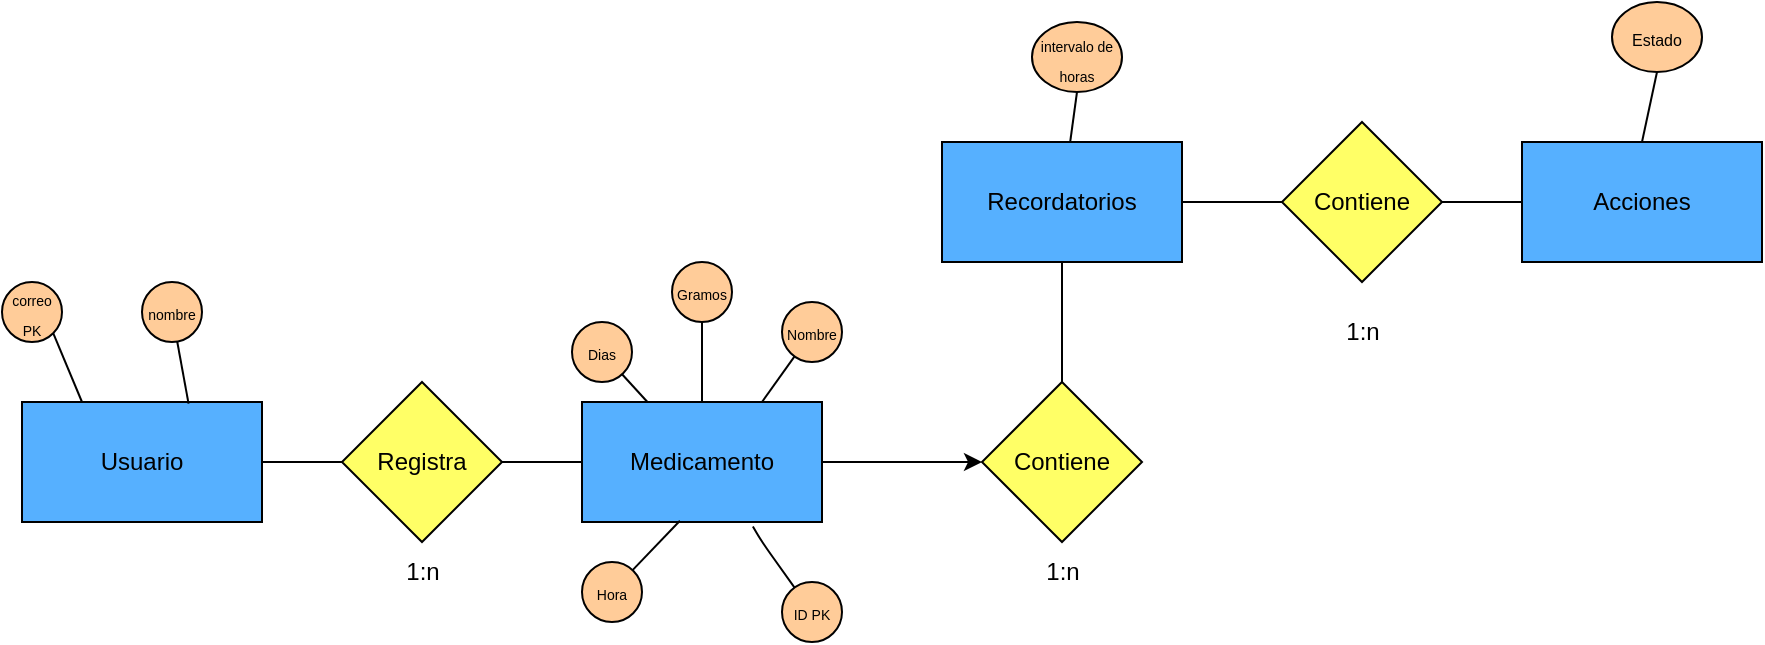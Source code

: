 <mxfile>
    <diagram id="DfaT6KrNHAiIDuxXpPhh" name="Page-1">
        <mxGraphModel dx="1086" dy="528" grid="1" gridSize="10" guides="1" tooltips="1" connect="1" arrows="1" fold="1" page="0" pageScale="1" pageWidth="850" pageHeight="1100" math="0" shadow="0">
            <root>
                <mxCell id="0"/>
                <mxCell id="1" parent="0"/>
                <mxCell id="14" style="edgeStyle=none;html=1;exitX=1;exitY=0.5;exitDx=0;exitDy=0;endArrow=none;endFill=0;" edge="1" parent="1" source="2" target="13">
                    <mxGeometry relative="1" as="geometry"/>
                </mxCell>
                <mxCell id="2" value="Usuario" style="rounded=0;whiteSpace=wrap;html=1;fillColor=#56B0FF;" vertex="1" parent="1">
                    <mxGeometry x="160" y="230" width="120" height="60" as="geometry"/>
                </mxCell>
                <mxCell id="3" value="Acciones" style="rounded=0;whiteSpace=wrap;html=1;gradientColor=none;fillColor=#56B0FF;" vertex="1" parent="1">
                    <mxGeometry x="910" y="100" width="120" height="60" as="geometry"/>
                </mxCell>
                <mxCell id="31" style="edgeStyle=none;html=1;entryX=0.5;entryY=1;entryDx=0;entryDy=0;endArrow=none;endFill=0;" edge="1" parent="1" source="4" target="30">
                    <mxGeometry relative="1" as="geometry"/>
                </mxCell>
                <mxCell id="33" style="edgeStyle=none;html=1;entryX=0;entryY=0.5;entryDx=0;entryDy=0;endArrow=none;endFill=0;" edge="1" parent="1" source="4" target="32">
                    <mxGeometry relative="1" as="geometry">
                        <Array as="points">
                            <mxPoint x="760" y="130"/>
                        </Array>
                    </mxGeometry>
                </mxCell>
                <mxCell id="4" value="Recordatorios" style="rounded=0;whiteSpace=wrap;html=1;fillColor=#56B0FF;" vertex="1" parent="1">
                    <mxGeometry x="620" y="100" width="120" height="60" as="geometry"/>
                </mxCell>
                <mxCell id="17" style="edgeStyle=none;html=1;entryX=0;entryY=0.5;entryDx=0;entryDy=0;" edge="1" parent="1" source="5" target="16">
                    <mxGeometry relative="1" as="geometry"/>
                </mxCell>
                <mxCell id="5" value="Medicamento" style="rounded=0;whiteSpace=wrap;html=1;fillColor=#56B0FF;" vertex="1" parent="1">
                    <mxGeometry x="440" y="230" width="120" height="60" as="geometry"/>
                </mxCell>
                <mxCell id="6" value="&lt;font style=&quot;font-size: 7px;&quot;&gt;nombre&lt;/font&gt;" style="ellipse;whiteSpace=wrap;html=1;fillColor=#FFCC99;" vertex="1" parent="1">
                    <mxGeometry x="220" y="170" width="30" height="30" as="geometry"/>
                </mxCell>
                <mxCell id="11" style="edgeStyle=none;html=1;exitX=1;exitY=1;exitDx=0;exitDy=0;entryX=0.25;entryY=0;entryDx=0;entryDy=0;endArrow=none;endFill=0;" edge="1" parent="1" source="7" target="2">
                    <mxGeometry relative="1" as="geometry"/>
                </mxCell>
                <mxCell id="7" value="&lt;span style=&quot;font-size: 7px;&quot;&gt;correo PK&lt;/span&gt;" style="ellipse;whiteSpace=wrap;html=1;fillColor=#FFCC99;" vertex="1" parent="1">
                    <mxGeometry x="150" y="170" width="30" height="30" as="geometry"/>
                </mxCell>
                <mxCell id="12" style="edgeStyle=none;html=1;entryX=0.694;entryY=0.013;entryDx=0;entryDy=0;entryPerimeter=0;endArrow=none;endFill=0;" edge="1" parent="1" source="6" target="2">
                    <mxGeometry relative="1" as="geometry"/>
                </mxCell>
                <mxCell id="15" style="edgeStyle=none;html=1;exitX=1;exitY=0.5;exitDx=0;exitDy=0;endArrow=none;endFill=0;" edge="1" parent="1" source="13" target="5">
                    <mxGeometry relative="1" as="geometry"/>
                </mxCell>
                <mxCell id="13" value="Registra" style="rhombus;whiteSpace=wrap;html=1;fillColor=#FFFF66;" vertex="1" parent="1">
                    <mxGeometry x="320" y="220" width="80" height="80" as="geometry"/>
                </mxCell>
                <mxCell id="18" style="edgeStyle=none;html=1;entryX=0.5;entryY=1;entryDx=0;entryDy=0;endArrow=none;endFill=0;" edge="1" parent="1" source="16" target="4">
                    <mxGeometry relative="1" as="geometry">
                        <Array as="points">
                            <mxPoint x="680" y="180"/>
                        </Array>
                    </mxGeometry>
                </mxCell>
                <mxCell id="16" value="Contiene" style="rhombus;whiteSpace=wrap;html=1;fillColor=#FFFF66;" vertex="1" parent="1">
                    <mxGeometry x="640" y="220" width="80" height="80" as="geometry"/>
                </mxCell>
                <mxCell id="19" value="&lt;font style=&quot;font-size: 7px;&quot;&gt;ID PK&lt;/font&gt;" style="ellipse;whiteSpace=wrap;html=1;fillColor=#FFCC99;" vertex="1" parent="1">
                    <mxGeometry x="540" y="320" width="30" height="30" as="geometry"/>
                </mxCell>
                <mxCell id="20" value="&lt;font style=&quot;font-size: 7px;&quot;&gt;Hora&lt;/font&gt;" style="ellipse;whiteSpace=wrap;html=1;fillColor=#FFCC99;" vertex="1" parent="1">
                    <mxGeometry x="440" y="310" width="30" height="30" as="geometry"/>
                </mxCell>
                <mxCell id="28" style="edgeStyle=none;html=1;endArrow=none;endFill=0;" edge="1" parent="1" source="21" target="5">
                    <mxGeometry relative="1" as="geometry"/>
                </mxCell>
                <mxCell id="21" value="&lt;font style=&quot;font-size: 7px;&quot;&gt;Gramos&lt;/font&gt;" style="ellipse;whiteSpace=wrap;html=1;fillColor=#FFCC99;" vertex="1" parent="1">
                    <mxGeometry x="485" y="160" width="30" height="30" as="geometry"/>
                </mxCell>
                <mxCell id="29" style="edgeStyle=none;html=1;entryX=0.75;entryY=0;entryDx=0;entryDy=0;endArrow=none;endFill=0;" edge="1" parent="1" source="22" target="5">
                    <mxGeometry relative="1" as="geometry"/>
                </mxCell>
                <mxCell id="22" value="&lt;span style=&quot;font-size: 7px;&quot;&gt;Nombre&lt;/span&gt;" style="ellipse;whiteSpace=wrap;html=1;fillColor=#FFCC99;" vertex="1" parent="1">
                    <mxGeometry x="540" y="180" width="30" height="30" as="geometry"/>
                </mxCell>
                <mxCell id="27" style="edgeStyle=none;html=1;endArrow=none;endFill=0;" edge="1" parent="1" source="23" target="5">
                    <mxGeometry relative="1" as="geometry"/>
                </mxCell>
                <mxCell id="23" value="&lt;font style=&quot;font-size: 7px;&quot;&gt;Dias&lt;/font&gt;" style="ellipse;whiteSpace=wrap;html=1;fillColor=#FFCC99;" vertex="1" parent="1">
                    <mxGeometry x="435" y="190" width="30" height="30" as="geometry"/>
                </mxCell>
                <mxCell id="25" style="edgeStyle=none;html=1;entryX=0.712;entryY=1.038;entryDx=0;entryDy=0;entryPerimeter=0;endArrow=none;endFill=0;" edge="1" parent="1" source="19" target="5">
                    <mxGeometry relative="1" as="geometry">
                        <Array as="points">
                            <mxPoint x="530" y="300"/>
                        </Array>
                    </mxGeometry>
                </mxCell>
                <mxCell id="26" style="edgeStyle=none;html=1;entryX=0.408;entryY=0.99;entryDx=0;entryDy=0;entryPerimeter=0;endArrow=none;endFill=0;" edge="1" parent="1" source="20" target="5">
                    <mxGeometry relative="1" as="geometry"/>
                </mxCell>
                <mxCell id="30" value="&lt;font style=&quot;font-size: 7px;&quot;&gt;intervalo de horas&lt;/font&gt;" style="ellipse;whiteSpace=wrap;html=1;fillColor=#FFCC99;" vertex="1" parent="1">
                    <mxGeometry x="665" y="40" width="45" height="35" as="geometry"/>
                </mxCell>
                <mxCell id="34" style="edgeStyle=none;html=1;entryX=0;entryY=0.5;entryDx=0;entryDy=0;endArrow=none;endFill=0;" edge="1" parent="1" source="32" target="3">
                    <mxGeometry relative="1" as="geometry"/>
                </mxCell>
                <mxCell id="32" value="Contiene" style="rhombus;whiteSpace=wrap;html=1;fillColor=#FFFF66;" vertex="1" parent="1">
                    <mxGeometry x="790" y="90" width="80" height="80" as="geometry"/>
                </mxCell>
                <mxCell id="36" value="1:n" style="text;html=1;align=center;verticalAlign=middle;resizable=0;points=[];autosize=1;strokeColor=none;fillColor=none;" vertex="1" parent="1">
                    <mxGeometry x="340" y="300" width="40" height="30" as="geometry"/>
                </mxCell>
                <mxCell id="37" value="1:n" style="text;html=1;align=center;verticalAlign=middle;resizable=0;points=[];autosize=1;strokeColor=none;fillColor=none;" vertex="1" parent="1">
                    <mxGeometry x="660" y="300" width="40" height="30" as="geometry"/>
                </mxCell>
                <mxCell id="38" value="1:n" style="text;html=1;align=center;verticalAlign=middle;resizable=0;points=[];autosize=1;strokeColor=none;fillColor=none;" vertex="1" parent="1">
                    <mxGeometry x="810" y="180" width="40" height="30" as="geometry"/>
                </mxCell>
                <mxCell id="39" style="edgeStyle=none;html=1;entryX=0.5;entryY=1;entryDx=0;entryDy=0;endArrow=none;endFill=0;exitX=0.5;exitY=0;exitDx=0;exitDy=0;" edge="1" parent="1" target="40" source="3">
                    <mxGeometry relative="1" as="geometry">
                        <mxPoint x="970" y="90" as="sourcePoint"/>
                    </mxGeometry>
                </mxCell>
                <mxCell id="40" value="&lt;font style=&quot;font-size: 8px;&quot;&gt;Estado&lt;/font&gt;" style="ellipse;whiteSpace=wrap;html=1;fillColor=#FFCC99;" vertex="1" parent="1">
                    <mxGeometry x="955" y="30" width="45" height="35" as="geometry"/>
                </mxCell>
            </root>
        </mxGraphModel>
    </diagram>
</mxfile>
